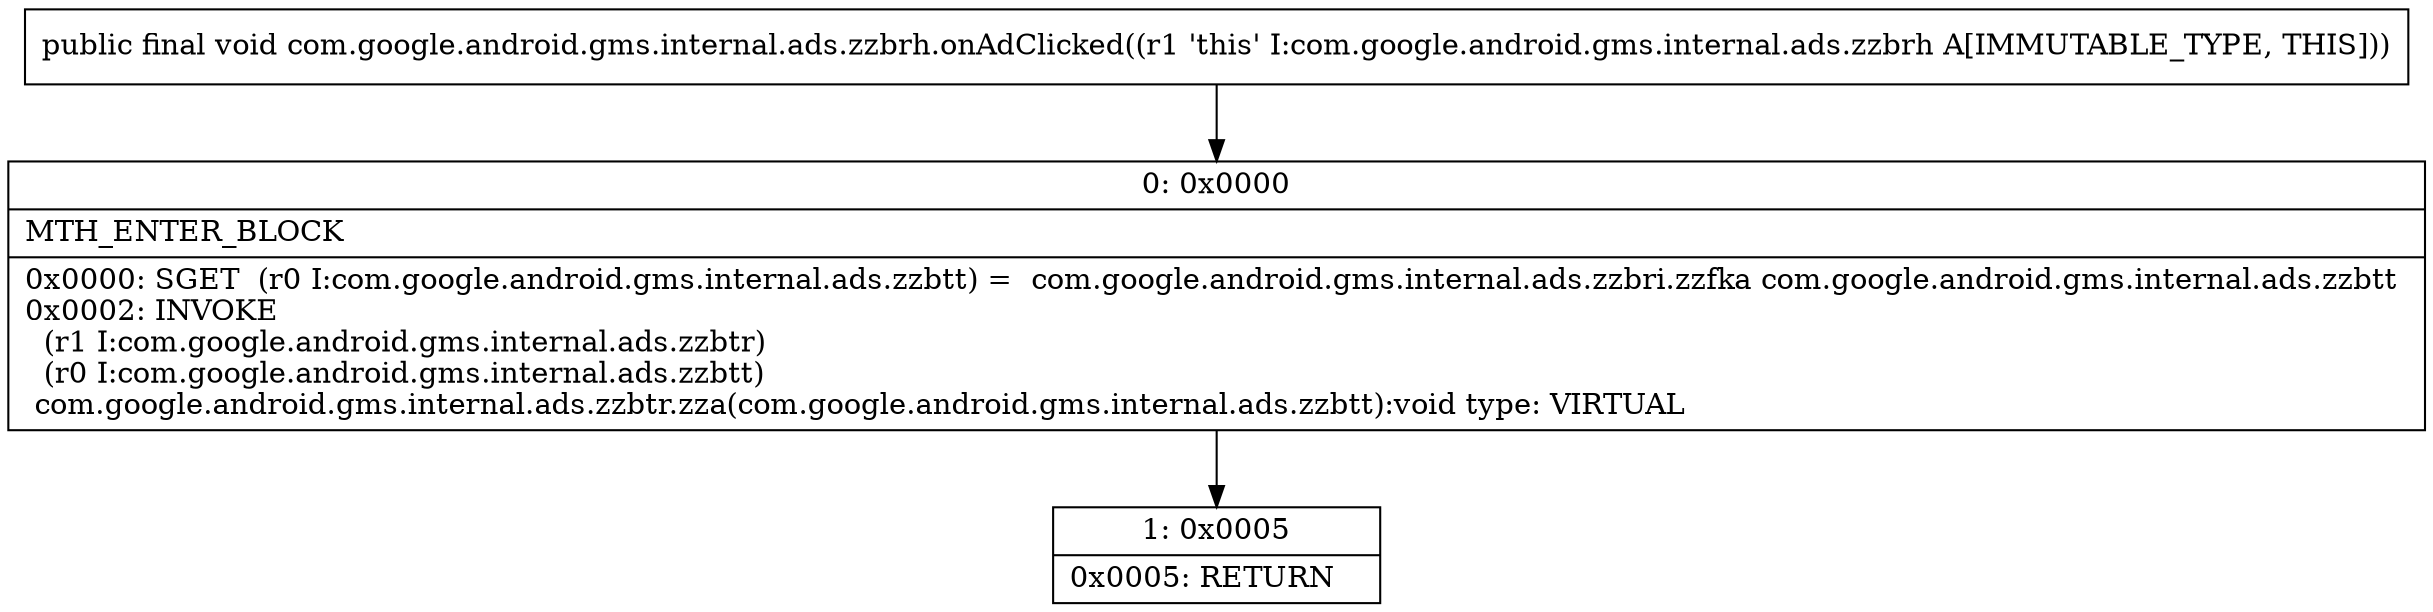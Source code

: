 digraph "CFG forcom.google.android.gms.internal.ads.zzbrh.onAdClicked()V" {
Node_0 [shape=record,label="{0\:\ 0x0000|MTH_ENTER_BLOCK\l|0x0000: SGET  (r0 I:com.google.android.gms.internal.ads.zzbtt) =  com.google.android.gms.internal.ads.zzbri.zzfka com.google.android.gms.internal.ads.zzbtt \l0x0002: INVOKE  \l  (r1 I:com.google.android.gms.internal.ads.zzbtr)\l  (r0 I:com.google.android.gms.internal.ads.zzbtt)\l com.google.android.gms.internal.ads.zzbtr.zza(com.google.android.gms.internal.ads.zzbtt):void type: VIRTUAL \l}"];
Node_1 [shape=record,label="{1\:\ 0x0005|0x0005: RETURN   \l}"];
MethodNode[shape=record,label="{public final void com.google.android.gms.internal.ads.zzbrh.onAdClicked((r1 'this' I:com.google.android.gms.internal.ads.zzbrh A[IMMUTABLE_TYPE, THIS])) }"];
MethodNode -> Node_0;
Node_0 -> Node_1;
}

